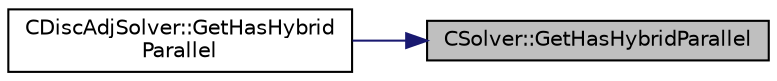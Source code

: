 digraph "CSolver::GetHasHybridParallel"
{
 // LATEX_PDF_SIZE
  edge [fontname="Helvetica",fontsize="10",labelfontname="Helvetica",labelfontsize="10"];
  node [fontname="Helvetica",fontsize="10",shape=record];
  rankdir="RL";
  Node1 [label="CSolver::GetHasHybridParallel",height=0.2,width=0.4,color="black", fillcolor="grey75", style="filled", fontcolor="black",tooltip="Whether the methods of the solver called by multi/single-grid iteration can be executed by multiple t..."];
  Node1 -> Node2 [dir="back",color="midnightblue",fontsize="10",style="solid",fontname="Helvetica"];
  Node2 [label="CDiscAdjSolver::GetHasHybrid\lParallel",height=0.2,width=0.4,color="black", fillcolor="white", style="filled",URL="$classCDiscAdjSolver.html#acb372c483708922787e1b31b657d27dd",tooltip="Depends on the direct solver."];
}
